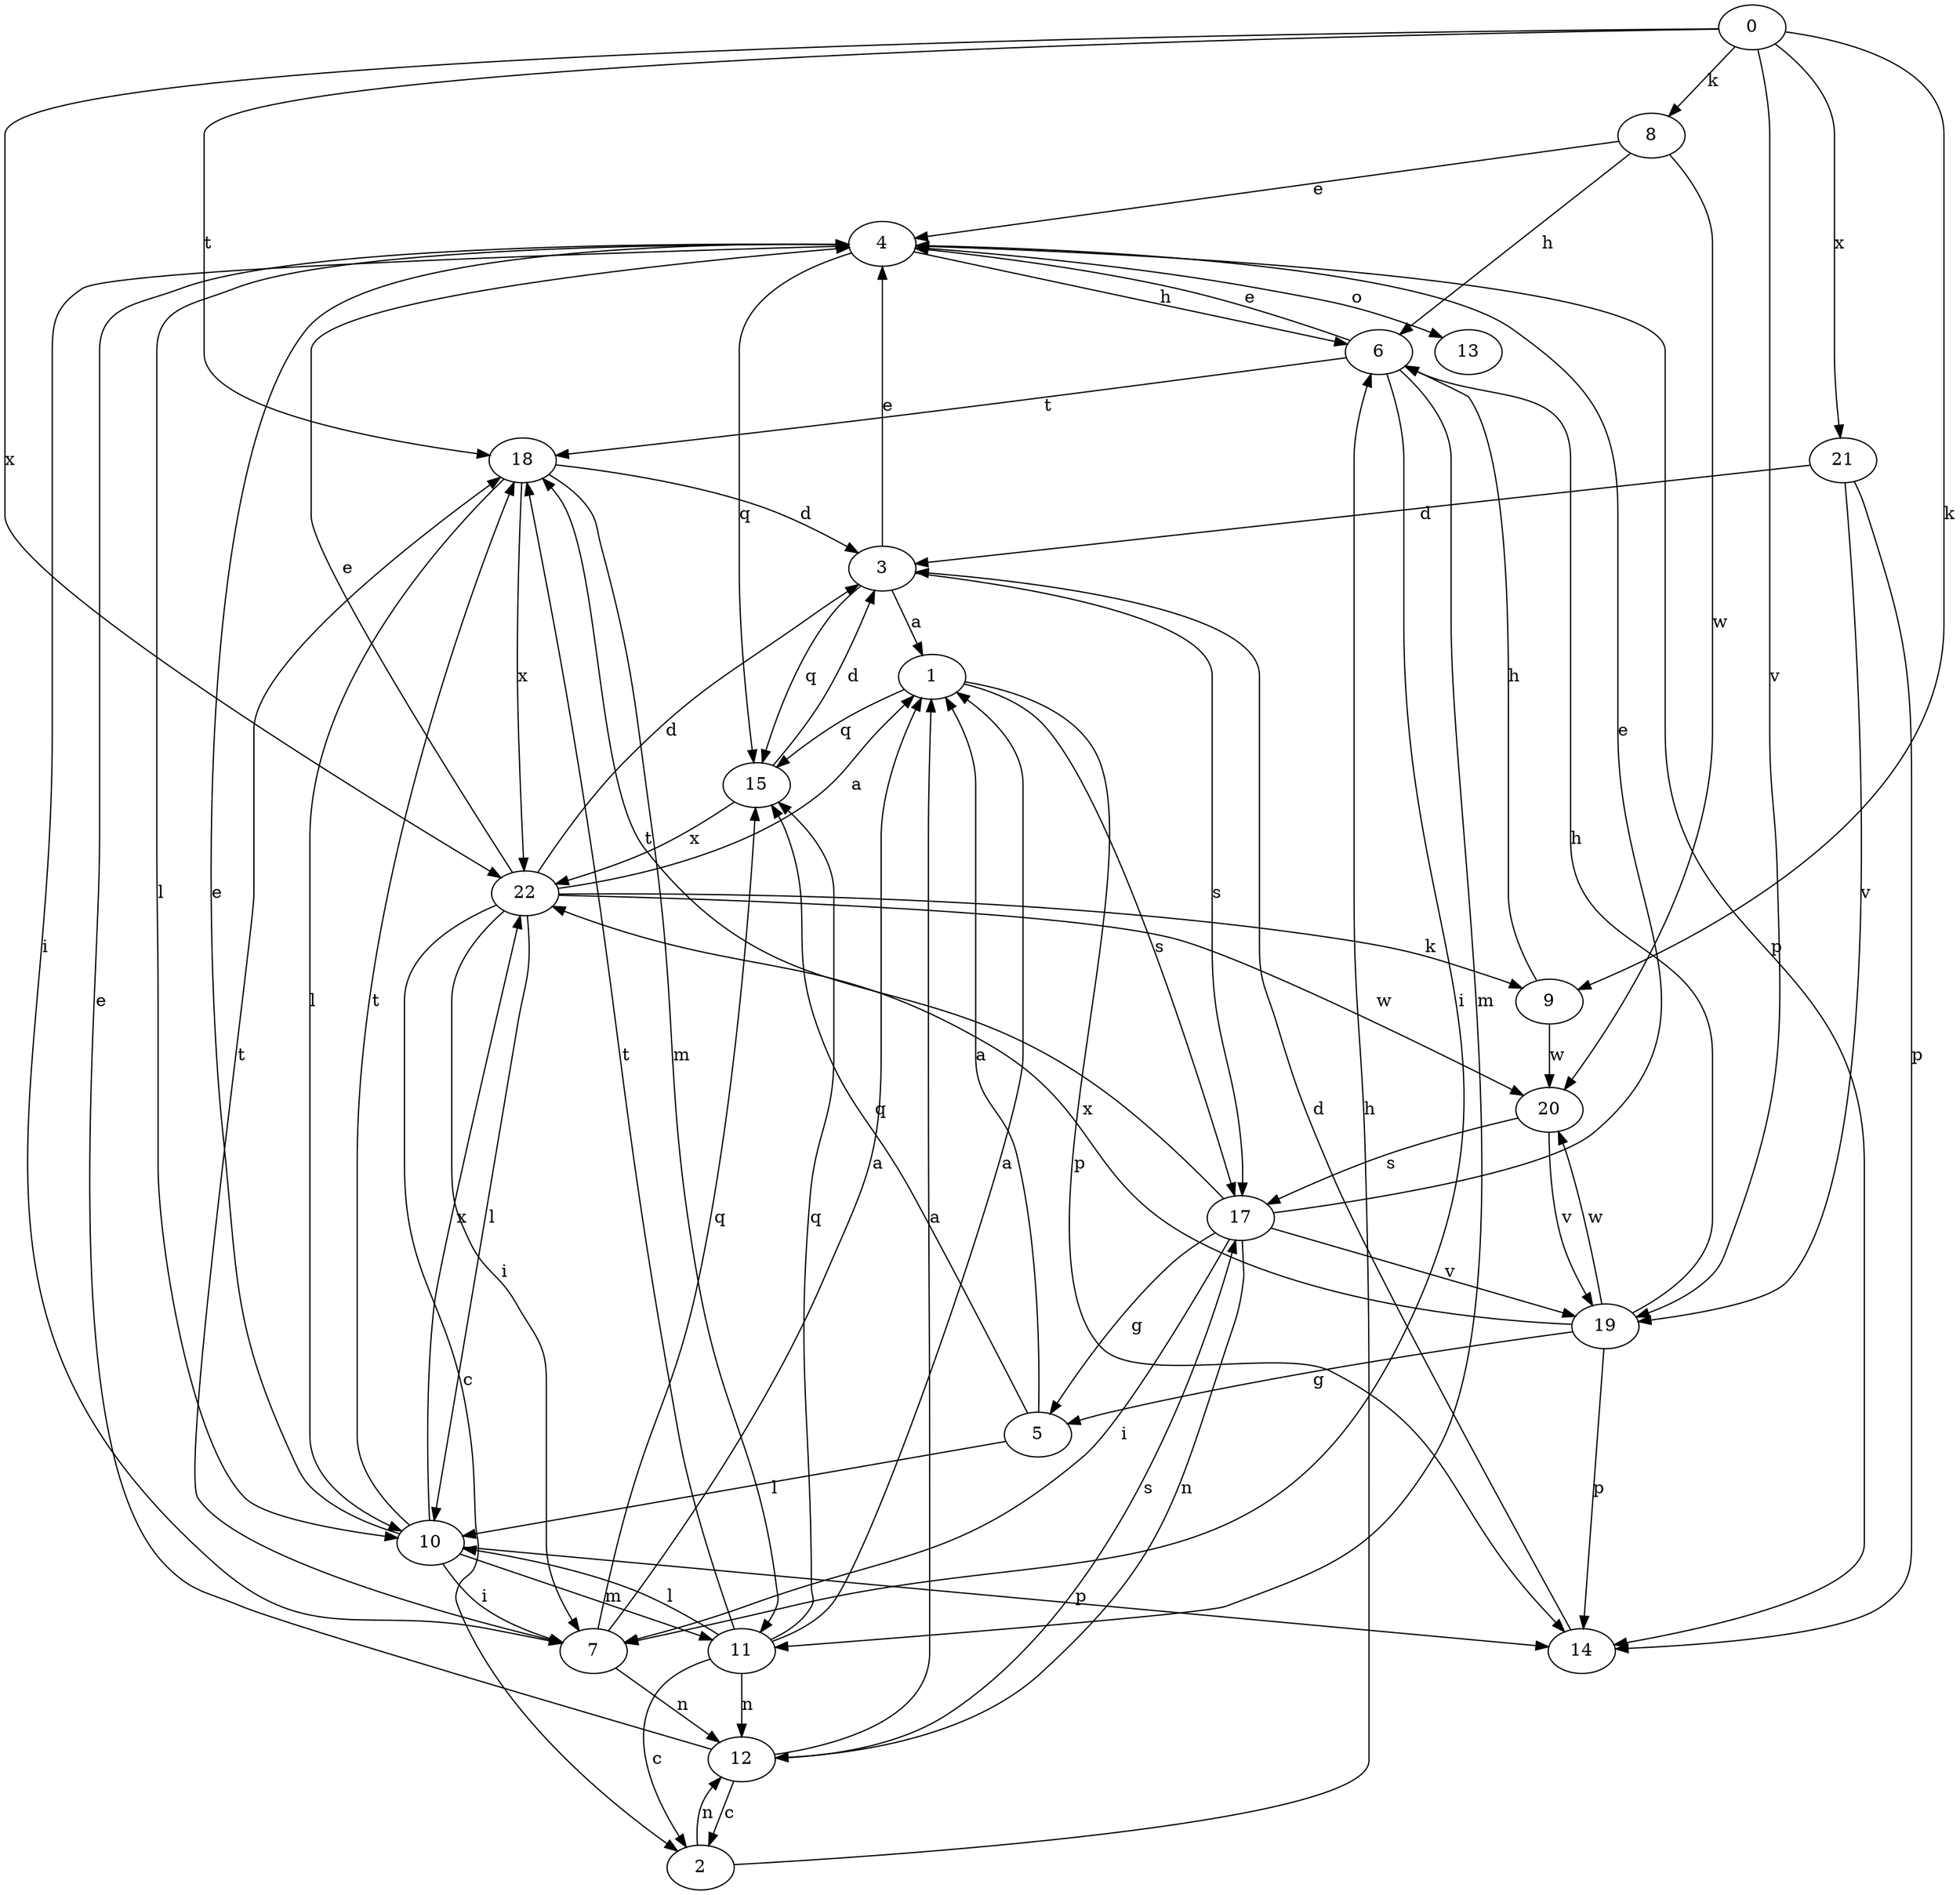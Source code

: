 strict digraph  {
0;
1;
2;
3;
4;
5;
6;
7;
8;
9;
10;
11;
12;
13;
14;
15;
17;
18;
19;
20;
21;
22;
0 -> 8  [label=k];
0 -> 9  [label=k];
0 -> 18  [label=t];
0 -> 19  [label=v];
0 -> 21  [label=x];
0 -> 22  [label=x];
1 -> 14  [label=p];
1 -> 15  [label=q];
1 -> 17  [label=s];
2 -> 6  [label=h];
2 -> 12  [label=n];
3 -> 1  [label=a];
3 -> 4  [label=e];
3 -> 15  [label=q];
3 -> 17  [label=s];
4 -> 6  [label=h];
4 -> 7  [label=i];
4 -> 10  [label=l];
4 -> 13  [label=o];
4 -> 14  [label=p];
4 -> 15  [label=q];
5 -> 1  [label=a];
5 -> 10  [label=l];
5 -> 15  [label=q];
6 -> 4  [label=e];
6 -> 7  [label=i];
6 -> 11  [label=m];
6 -> 18  [label=t];
7 -> 1  [label=a];
7 -> 12  [label=n];
7 -> 15  [label=q];
7 -> 18  [label=t];
8 -> 4  [label=e];
8 -> 6  [label=h];
8 -> 20  [label=w];
9 -> 6  [label=h];
9 -> 20  [label=w];
10 -> 4  [label=e];
10 -> 7  [label=i];
10 -> 11  [label=m];
10 -> 14  [label=p];
10 -> 18  [label=t];
10 -> 22  [label=x];
11 -> 1  [label=a];
11 -> 2  [label=c];
11 -> 10  [label=l];
11 -> 12  [label=n];
11 -> 15  [label=q];
11 -> 18  [label=t];
12 -> 1  [label=a];
12 -> 2  [label=c];
12 -> 4  [label=e];
12 -> 17  [label=s];
14 -> 3  [label=d];
15 -> 3  [label=d];
15 -> 22  [label=x];
17 -> 4  [label=e];
17 -> 5  [label=g];
17 -> 7  [label=i];
17 -> 12  [label=n];
17 -> 18  [label=t];
17 -> 19  [label=v];
18 -> 3  [label=d];
18 -> 10  [label=l];
18 -> 11  [label=m];
18 -> 22  [label=x];
19 -> 5  [label=g];
19 -> 6  [label=h];
19 -> 14  [label=p];
19 -> 20  [label=w];
19 -> 22  [label=x];
20 -> 17  [label=s];
20 -> 19  [label=v];
21 -> 3  [label=d];
21 -> 14  [label=p];
21 -> 19  [label=v];
22 -> 1  [label=a];
22 -> 2  [label=c];
22 -> 3  [label=d];
22 -> 4  [label=e];
22 -> 7  [label=i];
22 -> 9  [label=k];
22 -> 10  [label=l];
22 -> 20  [label=w];
}
